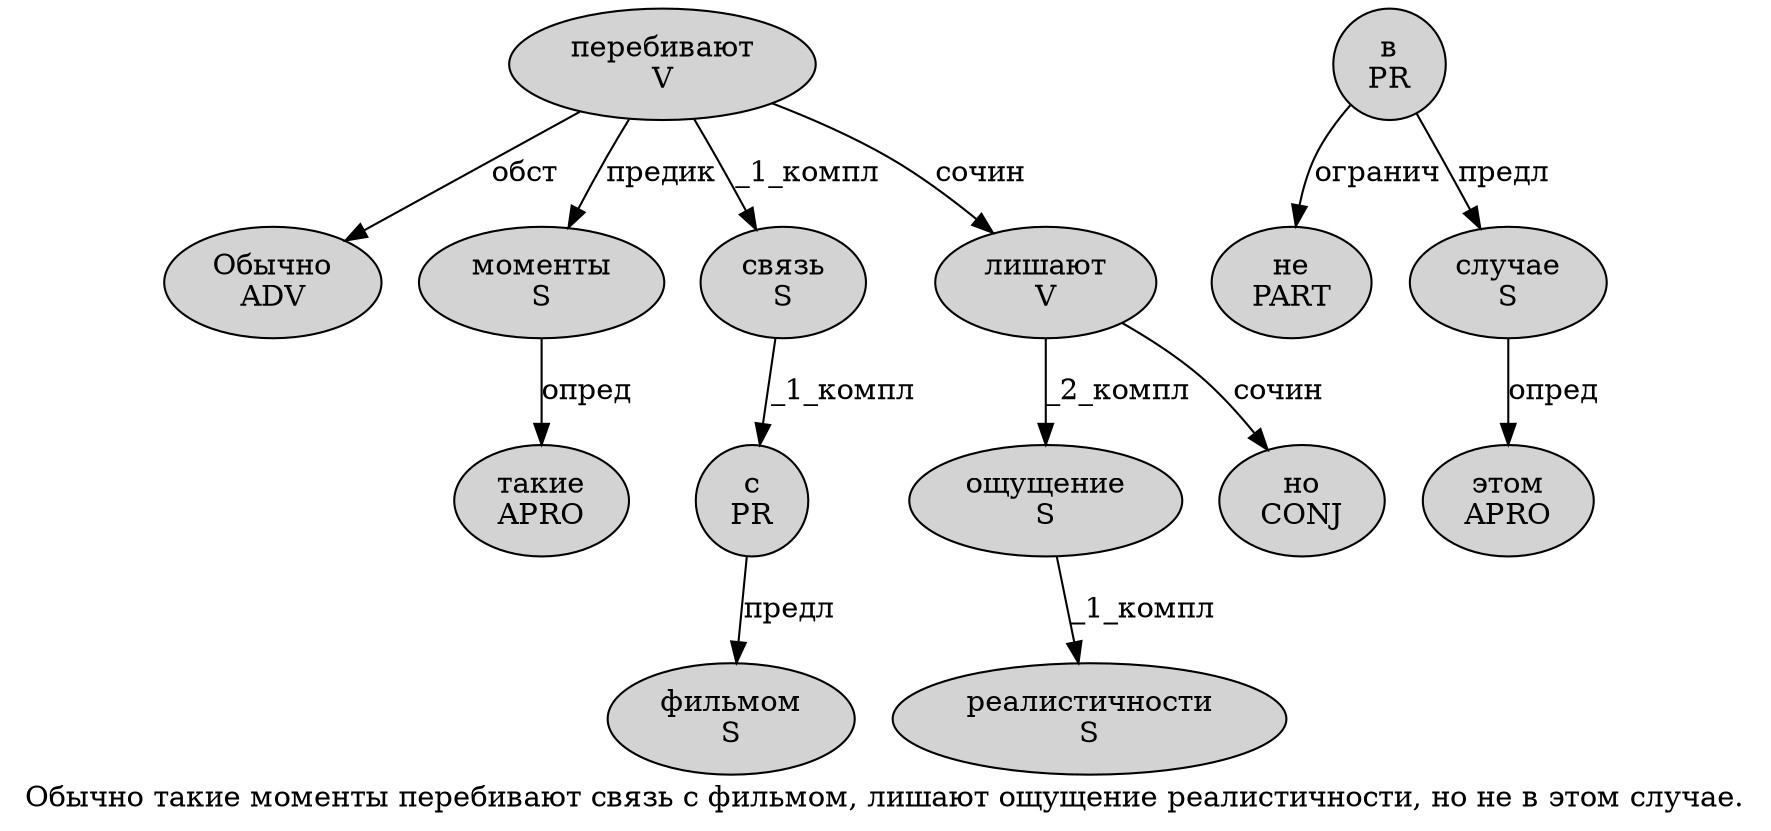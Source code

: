 digraph SENTENCE_1671 {
	graph [label="Обычно такие моменты перебивают связь с фильмом, лишают ощущение реалистичности, но не в этом случае."]
	node [style=filled]
		0 [label="Обычно
ADV" color="" fillcolor=lightgray penwidth=1 shape=ellipse]
		1 [label="такие
APRO" color="" fillcolor=lightgray penwidth=1 shape=ellipse]
		2 [label="моменты
S" color="" fillcolor=lightgray penwidth=1 shape=ellipse]
		3 [label="перебивают
V" color="" fillcolor=lightgray penwidth=1 shape=ellipse]
		4 [label="связь
S" color="" fillcolor=lightgray penwidth=1 shape=ellipse]
		5 [label="с
PR" color="" fillcolor=lightgray penwidth=1 shape=ellipse]
		6 [label="фильмом
S" color="" fillcolor=lightgray penwidth=1 shape=ellipse]
		8 [label="лишают
V" color="" fillcolor=lightgray penwidth=1 shape=ellipse]
		9 [label="ощущение
S" color="" fillcolor=lightgray penwidth=1 shape=ellipse]
		10 [label="реалистичности
S" color="" fillcolor=lightgray penwidth=1 shape=ellipse]
		12 [label="но
CONJ" color="" fillcolor=lightgray penwidth=1 shape=ellipse]
		13 [label="не
PART" color="" fillcolor=lightgray penwidth=1 shape=ellipse]
		14 [label="в
PR" color="" fillcolor=lightgray penwidth=1 shape=ellipse]
		15 [label="этом
APRO" color="" fillcolor=lightgray penwidth=1 shape=ellipse]
		16 [label="случае
S" color="" fillcolor=lightgray penwidth=1 shape=ellipse]
			3 -> 0 [label="обст"]
			3 -> 2 [label="предик"]
			3 -> 4 [label="_1_компл"]
			3 -> 8 [label="сочин"]
			2 -> 1 [label="опред"]
			5 -> 6 [label="предл"]
			16 -> 15 [label="опред"]
			8 -> 9 [label="_2_компл"]
			8 -> 12 [label="сочин"]
			9 -> 10 [label="_1_компл"]
			4 -> 5 [label="_1_компл"]
			14 -> 13 [label="огранич"]
			14 -> 16 [label="предл"]
}